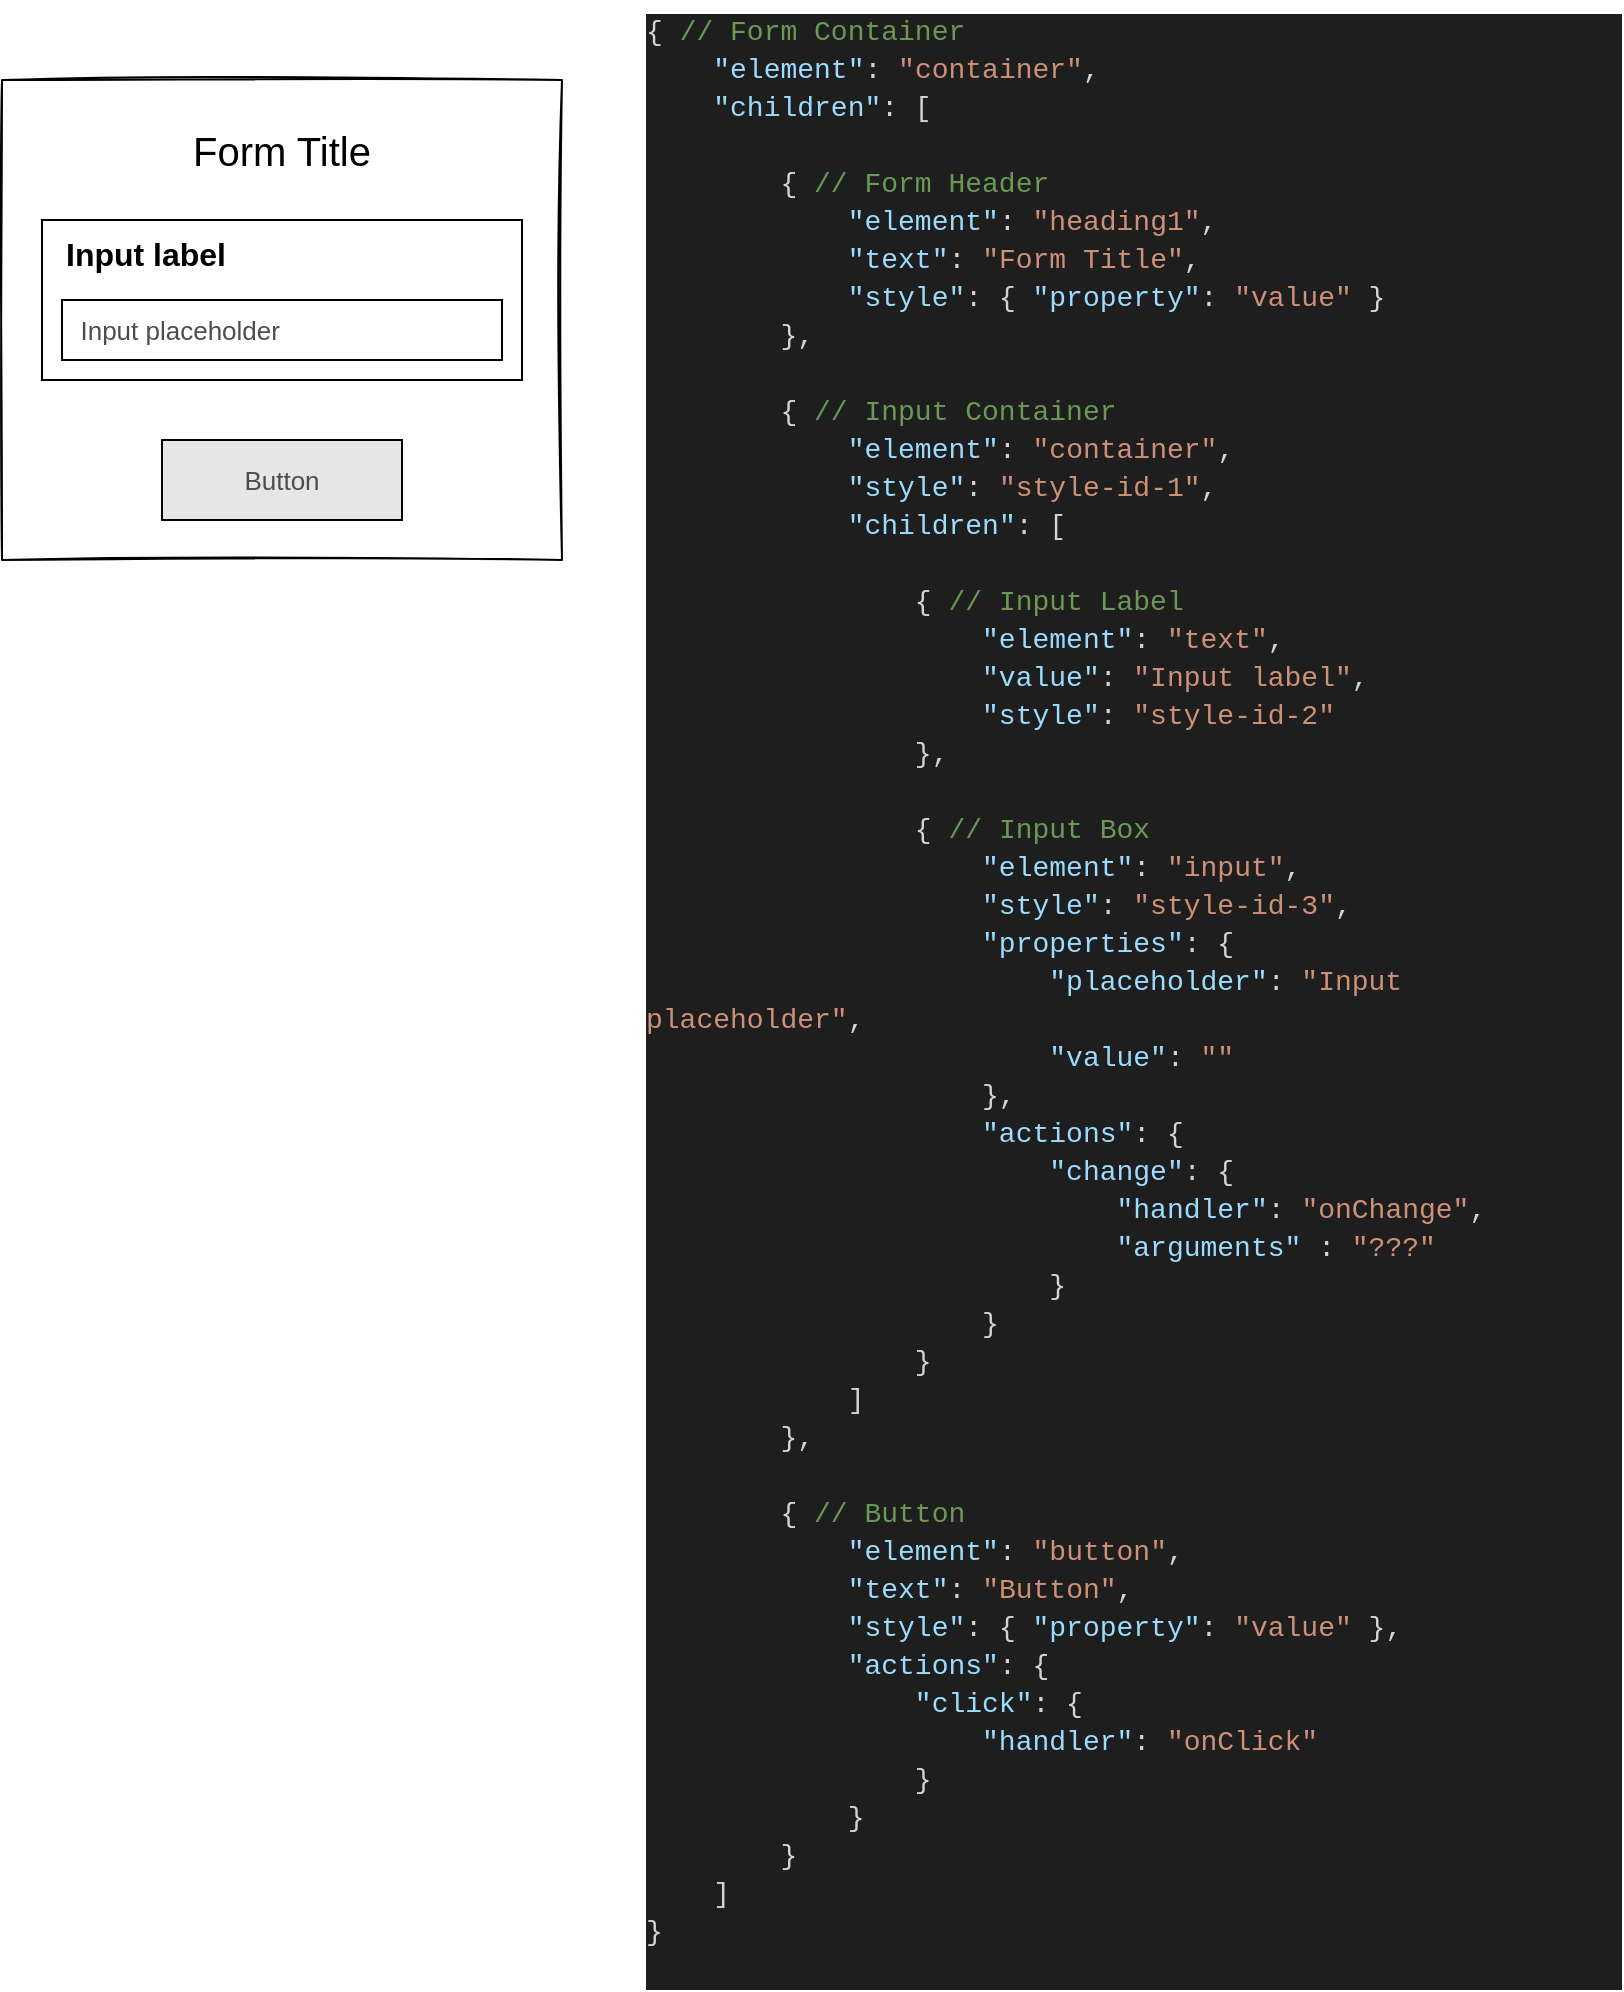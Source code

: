 <mxfile version="20.2.3" type="device"><diagram id="wWOgAnc26HAgJcuxiLBW" name="Page-1"><mxGraphModel dx="1038" dy="641" grid="1" gridSize="10" guides="1" tooltips="1" connect="1" arrows="1" fold="1" page="1" pageScale="1" pageWidth="850" pageHeight="1100" math="0" shadow="0"><root><mxCell id="0"/><mxCell id="1" parent="0"/><mxCell id="QQTS34PIXb-dcgTLo1po-1" value="" style="rounded=0;whiteSpace=wrap;html=1;fillColor=none;sketch=1;" parent="1" vertex="1"><mxGeometry x="20" y="80" width="280" height="240" as="geometry"/></mxCell><mxCell id="QQTS34PIXb-dcgTLo1po-7" value="" style="rounded=0;whiteSpace=wrap;html=1;shadow=0;glass=0;labelBackgroundColor=#FFFFFF;sketch=0;fontSize=14;fontColor=#4D4D4D;fillColor=none;" parent="1" vertex="1"><mxGeometry x="40" y="150" width="240" height="80" as="geometry"/></mxCell><mxCell id="QQTS34PIXb-dcgTLo1po-4" value="&lt;font style=&quot;font-size: 20px;&quot;&gt;Form Title&lt;/font&gt;" style="text;html=1;strokeColor=none;fillColor=none;align=center;verticalAlign=middle;whiteSpace=wrap;rounded=0;sketch=1;" parent="1" vertex="1"><mxGeometry x="100" y="100" width="120" height="30" as="geometry"/></mxCell><mxCell id="QQTS34PIXb-dcgTLo1po-5" value="&lt;font style=&quot;font-size: 13px; line-height: 2.2;&quot; color=&quot;#4d4d4d&quot;&gt;&amp;nbsp; Input placeholder&lt;/font&gt;" style="rounded=0;whiteSpace=wrap;html=1;sketch=0;fontSize=20;fillColor=#FFFFFF;shadow=0;glass=0;align=left;" parent="1" vertex="1"><mxGeometry x="50" y="190" width="220" height="30" as="geometry"/></mxCell><mxCell id="QQTS34PIXb-dcgTLo1po-6" value="&lt;span style=&quot;font-size: 16px;&quot;&gt;&lt;b&gt;Input label&lt;/b&gt;&lt;/span&gt;" style="text;html=1;strokeColor=none;fillColor=none;align=left;verticalAlign=middle;whiteSpace=wrap;rounded=0;sketch=1;fontSize=20;" parent="1" vertex="1"><mxGeometry x="50" y="150" width="100" height="30" as="geometry"/></mxCell><mxCell id="QQTS34PIXb-dcgTLo1po-12" value="Button" style="rounded=0;whiteSpace=wrap;html=1;shadow=0;glass=0;labelBackgroundColor=none;sketch=0;fontSize=13;fontColor=#4D4D4D;fillColor=#E6E6E6;" parent="1" vertex="1"><mxGeometry x="100" y="260" width="120" height="40" as="geometry"/></mxCell><mxCell id="QQTS34PIXb-dcgTLo1po-15" value="&lt;div style=&quot;color: rgb(212, 212, 212); background-color: rgb(30, 30, 30); font-family: Consolas, &amp;quot;Courier New&amp;quot;, monospace; font-weight: normal; font-size: 14px; line-height: 19px;&quot;&gt;&lt;div&gt;&lt;span style=&quot;color: #d4d4d4;&quot;&gt;{ &lt;/span&gt;&lt;span style=&quot;color: #6a9955;&quot;&gt;// Form Container&lt;/span&gt;&lt;/div&gt;&lt;div&gt;&lt;span style=&quot;color: #d4d4d4;&quot;&gt;&amp;nbsp; &amp;nbsp; &lt;/span&gt;&lt;span style=&quot;color: #9cdcfe;&quot;&gt;&quot;element&quot;&lt;/span&gt;&lt;span style=&quot;color: #d4d4d4;&quot;&gt;: &lt;/span&gt;&lt;span style=&quot;color: #ce9178;&quot;&gt;&quot;container&quot;&lt;/span&gt;&lt;span style=&quot;color: #d4d4d4;&quot;&gt;,&lt;/span&gt;&lt;/div&gt;&lt;div&gt;&lt;span style=&quot;color: #d4d4d4;&quot;&gt;&amp;nbsp; &amp;nbsp; &lt;/span&gt;&lt;span style=&quot;color: #9cdcfe;&quot;&gt;&quot;children&quot;&lt;/span&gt;&lt;span style=&quot;color: #d4d4d4;&quot;&gt;: [&lt;/span&gt;&lt;/div&gt;&lt;br&gt;&lt;div&gt;&lt;span style=&quot;color: #d4d4d4;&quot;&gt;&amp;nbsp; &amp;nbsp; &amp;nbsp; &amp;nbsp; { &lt;/span&gt;&lt;span style=&quot;color: #6a9955;&quot;&gt;// Form Header&lt;/span&gt;&lt;/div&gt;&lt;div&gt;&lt;span style=&quot;color: #d4d4d4;&quot;&gt;&amp;nbsp; &amp;nbsp; &amp;nbsp; &amp;nbsp; &amp;nbsp; &amp;nbsp; &lt;/span&gt;&lt;span style=&quot;color: #9cdcfe;&quot;&gt;&quot;element&quot;&lt;/span&gt;&lt;span style=&quot;color: #d4d4d4;&quot;&gt;: &lt;/span&gt;&lt;span style=&quot;color: #ce9178;&quot;&gt;&quot;heading1&quot;&lt;/span&gt;&lt;span style=&quot;color: #d4d4d4;&quot;&gt;, &lt;/span&gt;&lt;/div&gt;&lt;div&gt;&lt;span style=&quot;color: #d4d4d4;&quot;&gt;&amp;nbsp; &amp;nbsp; &amp;nbsp; &amp;nbsp; &amp;nbsp; &amp;nbsp; &lt;/span&gt;&lt;span style=&quot;color: #9cdcfe;&quot;&gt;&quot;text&quot;&lt;/span&gt;&lt;span style=&quot;color: #d4d4d4;&quot;&gt;: &lt;/span&gt;&lt;span style=&quot;color: #ce9178;&quot;&gt;&quot;Form Title&quot;&lt;/span&gt;&lt;span style=&quot;color: #d4d4d4;&quot;&gt;,&lt;/span&gt;&lt;/div&gt;&lt;div&gt;&lt;span style=&quot;color: #d4d4d4;&quot;&gt;&amp;nbsp; &amp;nbsp; &amp;nbsp; &amp;nbsp; &amp;nbsp; &amp;nbsp; &lt;/span&gt;&lt;span style=&quot;color: #9cdcfe;&quot;&gt;&quot;style&quot;&lt;/span&gt;&lt;span style=&quot;color: #d4d4d4;&quot;&gt;: { &lt;/span&gt;&lt;span style=&quot;color: #9cdcfe;&quot;&gt;&quot;property&quot;&lt;/span&gt;&lt;span style=&quot;color: #d4d4d4;&quot;&gt;: &lt;/span&gt;&lt;span style=&quot;color: #ce9178;&quot;&gt;&quot;value&quot;&lt;/span&gt;&lt;span style=&quot;color: #d4d4d4;&quot;&gt; }&lt;/span&gt;&lt;/div&gt;&lt;div&gt;&lt;span style=&quot;color: #d4d4d4;&quot;&gt;&amp;nbsp; &amp;nbsp; &amp;nbsp; &amp;nbsp; },&lt;/span&gt;&lt;/div&gt;&lt;br&gt;&lt;div&gt;&lt;span style=&quot;color: #d4d4d4;&quot;&gt;&amp;nbsp; &amp;nbsp; &amp;nbsp; &amp;nbsp; { &lt;/span&gt;&lt;span style=&quot;color: #6a9955;&quot;&gt;// Input Container&lt;/span&gt;&lt;/div&gt;&lt;div&gt;&lt;span style=&quot;color: #d4d4d4;&quot;&gt;&amp;nbsp; &amp;nbsp; &amp;nbsp; &amp;nbsp; &amp;nbsp; &amp;nbsp; &lt;/span&gt;&lt;span style=&quot;color: #9cdcfe;&quot;&gt;&quot;element&quot;&lt;/span&gt;&lt;span style=&quot;color: #d4d4d4;&quot;&gt;: &lt;/span&gt;&lt;span style=&quot;color: #ce9178;&quot;&gt;&quot;container&quot;&lt;/span&gt;&lt;span style=&quot;color: #d4d4d4;&quot;&gt;,&lt;/span&gt;&lt;/div&gt;&lt;div&gt;&lt;span style=&quot;color: #d4d4d4;&quot;&gt;&amp;nbsp; &amp;nbsp; &amp;nbsp; &amp;nbsp; &amp;nbsp; &amp;nbsp; &lt;/span&gt;&lt;span style=&quot;color: #9cdcfe;&quot;&gt;&quot;style&quot;&lt;/span&gt;&lt;span style=&quot;color: #d4d4d4;&quot;&gt;: &lt;/span&gt;&lt;span style=&quot;color: #ce9178;&quot;&gt;&quot;style-id-1&quot;&lt;/span&gt;&lt;span style=&quot;color: #d4d4d4;&quot;&gt;,&lt;/span&gt;&lt;/div&gt;&lt;div&gt;&lt;span style=&quot;color: #d4d4d4;&quot;&gt;&amp;nbsp; &amp;nbsp; &amp;nbsp; &amp;nbsp; &amp;nbsp; &amp;nbsp; &lt;/span&gt;&lt;span style=&quot;color: #9cdcfe;&quot;&gt;&quot;children&quot;&lt;/span&gt;&lt;span style=&quot;color: #d4d4d4;&quot;&gt;: [&lt;/span&gt;&lt;/div&gt;&lt;br&gt;&lt;div&gt;&lt;span style=&quot;color: #d4d4d4;&quot;&gt;&amp;nbsp; &amp;nbsp; &amp;nbsp; &amp;nbsp; &amp;nbsp; &amp;nbsp; &amp;nbsp; &amp;nbsp; { &lt;/span&gt;&lt;span style=&quot;color: #6a9955;&quot;&gt;// Input Label&lt;/span&gt;&lt;/div&gt;&lt;div&gt;&lt;span style=&quot;color: #d4d4d4;&quot;&gt;&amp;nbsp; &amp;nbsp; &amp;nbsp; &amp;nbsp; &amp;nbsp; &amp;nbsp; &amp;nbsp; &amp;nbsp; &amp;nbsp; &amp;nbsp; &lt;/span&gt;&lt;span style=&quot;color: #9cdcfe;&quot;&gt;&quot;element&quot;&lt;/span&gt;&lt;span style=&quot;color: #d4d4d4;&quot;&gt;: &lt;/span&gt;&lt;span style=&quot;color: #ce9178;&quot;&gt;&quot;text&quot;&lt;/span&gt;&lt;span style=&quot;color: #d4d4d4;&quot;&gt;,&lt;/span&gt;&lt;/div&gt;&lt;div&gt;&lt;span style=&quot;color: #d4d4d4;&quot;&gt;&amp;nbsp; &amp;nbsp; &amp;nbsp; &amp;nbsp; &amp;nbsp; &amp;nbsp; &amp;nbsp; &amp;nbsp; &amp;nbsp; &amp;nbsp; &lt;/span&gt;&lt;span style=&quot;color: #9cdcfe;&quot;&gt;&quot;value&quot;&lt;/span&gt;&lt;span style=&quot;color: #d4d4d4;&quot;&gt;: &lt;/span&gt;&lt;span style=&quot;color: #ce9178;&quot;&gt;&quot;Input label&quot;&lt;/span&gt;&lt;span style=&quot;color: #d4d4d4;&quot;&gt;,&lt;/span&gt;&lt;/div&gt;&lt;div&gt;&lt;span style=&quot;color: #d4d4d4;&quot;&gt;&amp;nbsp; &amp;nbsp; &amp;nbsp; &amp;nbsp; &amp;nbsp; &amp;nbsp; &amp;nbsp; &amp;nbsp; &amp;nbsp; &amp;nbsp; &lt;/span&gt;&lt;span style=&quot;color: #9cdcfe;&quot;&gt;&quot;style&quot;&lt;/span&gt;&lt;span style=&quot;color: #d4d4d4;&quot;&gt;: &lt;/span&gt;&lt;span style=&quot;color: #ce9178;&quot;&gt;&quot;style-id-2&quot;&lt;/span&gt;&lt;/div&gt;&lt;div&gt;&lt;span style=&quot;color: #d4d4d4;&quot;&gt;&amp;nbsp; &amp;nbsp; &amp;nbsp; &amp;nbsp; &amp;nbsp; &amp;nbsp; &amp;nbsp; &amp;nbsp; },&lt;/span&gt;&lt;/div&gt;&lt;br&gt;&lt;div&gt;&lt;span style=&quot;color: #d4d4d4;&quot;&gt;&amp;nbsp; &amp;nbsp; &amp;nbsp; &amp;nbsp; &amp;nbsp; &amp;nbsp; &amp;nbsp; &amp;nbsp; { &lt;/span&gt;&lt;span style=&quot;color: #6a9955;&quot;&gt;// Input Box&lt;/span&gt;&lt;/div&gt;&lt;div&gt;&lt;span style=&quot;color: #d4d4d4;&quot;&gt;&amp;nbsp; &amp;nbsp; &amp;nbsp; &amp;nbsp; &amp;nbsp; &amp;nbsp; &amp;nbsp; &amp;nbsp; &amp;nbsp; &amp;nbsp; &lt;/span&gt;&lt;span style=&quot;color: #9cdcfe;&quot;&gt;&quot;element&quot;&lt;/span&gt;&lt;span style=&quot;color: #d4d4d4;&quot;&gt;: &lt;/span&gt;&lt;span style=&quot;color: #ce9178;&quot;&gt;&quot;input&quot;&lt;/span&gt;&lt;span style=&quot;color: #d4d4d4;&quot;&gt;,&lt;/span&gt;&lt;/div&gt;&lt;div&gt;&lt;span style=&quot;color: #d4d4d4;&quot;&gt;&amp;nbsp; &amp;nbsp; &amp;nbsp; &amp;nbsp; &amp;nbsp; &amp;nbsp; &amp;nbsp; &amp;nbsp; &amp;nbsp; &amp;nbsp; &lt;/span&gt;&lt;span style=&quot;color: #9cdcfe;&quot;&gt;&quot;style&quot;&lt;/span&gt;&lt;span style=&quot;color: #d4d4d4;&quot;&gt;: &lt;/span&gt;&lt;span style=&quot;color: #ce9178;&quot;&gt;&quot;style-id-3&quot;&lt;/span&gt;&lt;span style=&quot;color: #d4d4d4;&quot;&gt;,&lt;/span&gt;&lt;/div&gt;&lt;div&gt;&lt;span style=&quot;color: #d4d4d4;&quot;&gt;&amp;nbsp; &amp;nbsp; &amp;nbsp; &amp;nbsp; &amp;nbsp; &amp;nbsp; &amp;nbsp; &amp;nbsp; &amp;nbsp; &amp;nbsp; &lt;/span&gt;&lt;span style=&quot;color: #9cdcfe;&quot;&gt;&quot;properties&quot;&lt;/span&gt;&lt;span style=&quot;color: #d4d4d4;&quot;&gt;: {&lt;/span&gt;&lt;/div&gt;&lt;div&gt;&lt;span style=&quot;color: #d4d4d4;&quot;&gt;&amp;nbsp; &amp;nbsp; &amp;nbsp; &amp;nbsp; &amp;nbsp; &amp;nbsp; &amp;nbsp; &amp;nbsp; &amp;nbsp; &amp;nbsp; &amp;nbsp; &amp;nbsp; &lt;/span&gt;&lt;span style=&quot;color: #9cdcfe;&quot;&gt;&quot;placeholder&quot;&lt;/span&gt;&lt;span style=&quot;color: #d4d4d4;&quot;&gt;: &lt;/span&gt;&lt;span style=&quot;color: #ce9178;&quot;&gt;&quot;Input placeholder&quot;&lt;/span&gt;&lt;span style=&quot;color: #d4d4d4;&quot;&gt;, &amp;nbsp; &amp;nbsp; &lt;/span&gt;&lt;/div&gt;&lt;div&gt;&lt;span style=&quot;color: #d4d4d4;&quot;&gt;&amp;nbsp; &amp;nbsp; &amp;nbsp; &amp;nbsp; &amp;nbsp; &amp;nbsp; &amp;nbsp; &amp;nbsp; &amp;nbsp; &amp;nbsp; &amp;nbsp; &amp;nbsp; &lt;/span&gt;&lt;span style=&quot;color: #9cdcfe;&quot;&gt;&quot;value&quot;&lt;/span&gt;&lt;span style=&quot;color: #d4d4d4;&quot;&gt;: &lt;/span&gt;&lt;span style=&quot;color: #ce9178;&quot;&gt;&quot;&quot;&lt;/span&gt;&lt;/div&gt;&lt;div&gt;&lt;span style=&quot;color: #d4d4d4;&quot;&gt;&amp;nbsp; &amp;nbsp; &amp;nbsp; &amp;nbsp; &amp;nbsp; &amp;nbsp; &amp;nbsp; &amp;nbsp; &amp;nbsp; &amp;nbsp; },&lt;/span&gt;&lt;/div&gt;&lt;div&gt;&lt;span style=&quot;color: #d4d4d4;&quot;&gt;&amp;nbsp; &amp;nbsp; &amp;nbsp; &amp;nbsp; &amp;nbsp; &amp;nbsp; &amp;nbsp; &amp;nbsp; &amp;nbsp; &amp;nbsp; &lt;/span&gt;&lt;span style=&quot;color: #9cdcfe;&quot;&gt;&quot;actions&quot;&lt;/span&gt;&lt;span style=&quot;color: #d4d4d4;&quot;&gt;: {&lt;/span&gt;&lt;/div&gt;&lt;div&gt;&lt;span style=&quot;color: #d4d4d4;&quot;&gt;&amp;nbsp; &amp;nbsp; &amp;nbsp; &amp;nbsp; &amp;nbsp; &amp;nbsp; &amp;nbsp; &amp;nbsp; &amp;nbsp; &amp;nbsp; &amp;nbsp; &amp;nbsp; &lt;/span&gt;&lt;span style=&quot;color: #9cdcfe;&quot;&gt;&quot;change&quot;&lt;/span&gt;&lt;span style=&quot;color: #d4d4d4;&quot;&gt;: {&lt;/span&gt;&lt;/div&gt;&lt;div&gt;&lt;span style=&quot;color: #d4d4d4;&quot;&gt;&amp;nbsp; &amp;nbsp; &amp;nbsp; &amp;nbsp; &amp;nbsp; &amp;nbsp; &amp;nbsp; &amp;nbsp; &amp;nbsp; &amp;nbsp; &amp;nbsp; &amp;nbsp; &amp;nbsp; &amp;nbsp; &lt;/span&gt;&lt;span style=&quot;color: #9cdcfe;&quot;&gt;&quot;handler&quot;&lt;/span&gt;&lt;span style=&quot;color: #d4d4d4;&quot;&gt;: &lt;/span&gt;&lt;span style=&quot;color: #ce9178;&quot;&gt;&quot;onChange&quot;&lt;/span&gt;&lt;span style=&quot;color: #d4d4d4;&quot;&gt;,&lt;/span&gt;&lt;/div&gt;&lt;div&gt;&lt;span style=&quot;color: #d4d4d4;&quot;&gt;&amp;nbsp; &amp;nbsp; &amp;nbsp; &amp;nbsp; &amp;nbsp; &amp;nbsp; &amp;nbsp; &amp;nbsp; &amp;nbsp; &amp;nbsp; &amp;nbsp; &amp;nbsp; &amp;nbsp; &amp;nbsp; &lt;/span&gt;&lt;span style=&quot;color: #9cdcfe;&quot;&gt;&quot;arguments&quot;&lt;/span&gt;&lt;span style=&quot;color: #d4d4d4;&quot;&gt; : &lt;/span&gt;&lt;span style=&quot;color: #ce9178;&quot;&gt;&quot;???&quot;&lt;/span&gt;&lt;/div&gt;&lt;div&gt;&lt;span style=&quot;color: #d4d4d4;&quot;&gt;&amp;nbsp; &amp;nbsp; &amp;nbsp; &amp;nbsp; &amp;nbsp; &amp;nbsp; &amp;nbsp; &amp;nbsp; &amp;nbsp; &amp;nbsp; &amp;nbsp; &amp;nbsp; }&lt;/span&gt;&lt;/div&gt;&lt;div&gt;&lt;span style=&quot;color: #d4d4d4;&quot;&gt;&amp;nbsp; &amp;nbsp; &amp;nbsp; &amp;nbsp; &amp;nbsp; &amp;nbsp; &amp;nbsp; &amp;nbsp; &amp;nbsp; &amp;nbsp; }&lt;/span&gt;&lt;/div&gt;&lt;div&gt;&lt;span style=&quot;color: #d4d4d4;&quot;&gt;&amp;nbsp; &amp;nbsp; &amp;nbsp; &amp;nbsp; &amp;nbsp; &amp;nbsp; &amp;nbsp; &amp;nbsp; }&lt;/span&gt;&lt;/div&gt;&lt;div&gt;&lt;span style=&quot;color: #d4d4d4;&quot;&gt;&amp;nbsp; &amp;nbsp; &amp;nbsp; &amp;nbsp; &amp;nbsp; &amp;nbsp; ]&lt;/span&gt;&lt;/div&gt;&lt;div&gt;&lt;span style=&quot;color: #d4d4d4;&quot;&gt;&amp;nbsp; &amp;nbsp; &amp;nbsp; &amp;nbsp; },&lt;/span&gt;&lt;/div&gt;&lt;br&gt;&lt;div&gt;&lt;span style=&quot;color: #d4d4d4;&quot;&gt;&amp;nbsp; &amp;nbsp; &amp;nbsp; &amp;nbsp; { &lt;/span&gt;&lt;span style=&quot;color: #6a9955;&quot;&gt;// Button&lt;/span&gt;&lt;/div&gt;&lt;div&gt;&lt;span style=&quot;color: #d4d4d4;&quot;&gt;&amp;nbsp; &amp;nbsp; &amp;nbsp; &amp;nbsp; &amp;nbsp; &amp;nbsp; &lt;/span&gt;&lt;span style=&quot;color: #9cdcfe;&quot;&gt;&quot;element&quot;&lt;/span&gt;&lt;span style=&quot;color: #d4d4d4;&quot;&gt;: &lt;/span&gt;&lt;span style=&quot;color: #ce9178;&quot;&gt;&quot;button&quot;&lt;/span&gt;&lt;span style=&quot;color: #d4d4d4;&quot;&gt;,&lt;/span&gt;&lt;/div&gt;&lt;div&gt;&lt;span style=&quot;color: #d4d4d4;&quot;&gt;&amp;nbsp; &amp;nbsp; &amp;nbsp; &amp;nbsp; &amp;nbsp; &amp;nbsp; &lt;/span&gt;&lt;span style=&quot;color: #9cdcfe;&quot;&gt;&quot;text&quot;&lt;/span&gt;&lt;span style=&quot;color: #d4d4d4;&quot;&gt;: &lt;/span&gt;&lt;span style=&quot;color: #ce9178;&quot;&gt;&quot;Button&quot;&lt;/span&gt;&lt;span style=&quot;color: #d4d4d4;&quot;&gt;,&lt;/span&gt;&lt;/div&gt;&lt;div&gt;&lt;span style=&quot;color: #d4d4d4;&quot;&gt;&amp;nbsp; &amp;nbsp; &amp;nbsp; &amp;nbsp; &amp;nbsp; &amp;nbsp; &lt;/span&gt;&lt;span style=&quot;color: #9cdcfe;&quot;&gt;&quot;style&quot;&lt;/span&gt;&lt;span style=&quot;color: #d4d4d4;&quot;&gt;: { &lt;/span&gt;&lt;span style=&quot;color: #9cdcfe;&quot;&gt;&quot;property&quot;&lt;/span&gt;&lt;span style=&quot;color: #d4d4d4;&quot;&gt;: &lt;/span&gt;&lt;span style=&quot;color: #ce9178;&quot;&gt;&quot;value&quot;&lt;/span&gt;&lt;span style=&quot;color: #d4d4d4;&quot;&gt; },&lt;/span&gt;&lt;/div&gt;&lt;div&gt;&lt;span style=&quot;color: #d4d4d4;&quot;&gt;&amp;nbsp; &amp;nbsp; &amp;nbsp; &amp;nbsp; &amp;nbsp; &amp;nbsp; &lt;/span&gt;&lt;span style=&quot;color: #9cdcfe;&quot;&gt;&quot;actions&quot;&lt;/span&gt;&lt;span style=&quot;color: #d4d4d4;&quot;&gt;: {&lt;/span&gt;&lt;/div&gt;&lt;div&gt;&lt;span style=&quot;color: #d4d4d4;&quot;&gt;&amp;nbsp; &amp;nbsp; &amp;nbsp; &amp;nbsp; &amp;nbsp; &amp;nbsp; &amp;nbsp; &amp;nbsp; &lt;/span&gt;&lt;span style=&quot;color: #9cdcfe;&quot;&gt;&quot;click&quot;&lt;/span&gt;&lt;span style=&quot;color: #d4d4d4;&quot;&gt;: {&lt;/span&gt;&lt;/div&gt;&lt;div&gt;&lt;span style=&quot;color: #d4d4d4;&quot;&gt;&amp;nbsp; &amp;nbsp; &amp;nbsp; &amp;nbsp; &amp;nbsp; &amp;nbsp; &amp;nbsp; &amp;nbsp; &amp;nbsp; &amp;nbsp; &lt;/span&gt;&lt;span style=&quot;color: #9cdcfe;&quot;&gt;&quot;handler&quot;&lt;/span&gt;&lt;span style=&quot;color: #d4d4d4;&quot;&gt;: &lt;/span&gt;&lt;span style=&quot;color: #ce9178;&quot;&gt;&quot;onClick&quot;&lt;/span&gt;&lt;/div&gt;&lt;div&gt;&lt;span style=&quot;color: #d4d4d4;&quot;&gt;&amp;nbsp; &amp;nbsp; &amp;nbsp; &amp;nbsp; &amp;nbsp; &amp;nbsp; &amp;nbsp; &amp;nbsp; }&lt;/span&gt;&lt;/div&gt;&lt;div&gt;&lt;span style=&quot;color: #d4d4d4;&quot;&gt;&amp;nbsp; &amp;nbsp; &amp;nbsp; &amp;nbsp; &amp;nbsp; &amp;nbsp; }&lt;/span&gt;&lt;/div&gt;&lt;div&gt;&lt;span style=&quot;color: #d4d4d4;&quot;&gt;&amp;nbsp; &amp;nbsp; &amp;nbsp; &amp;nbsp; }&lt;/span&gt;&lt;/div&gt;&lt;div&gt;&lt;span style=&quot;color: #d4d4d4;&quot;&gt;&amp;nbsp; &amp;nbsp; ]&lt;/span&gt;&lt;/div&gt;&lt;div&gt;&lt;span style=&quot;color: #d4d4d4;&quot;&gt;}&lt;/span&gt;&lt;/div&gt;&lt;br&gt;&lt;/div&gt;" style="text;whiteSpace=wrap;html=1;fontSize=13;fontColor=#4D4D4D;" parent="1" vertex="1"><mxGeometry x="340" y="40" width="490" height="980" as="geometry"/></mxCell></root></mxGraphModel></diagram></mxfile>